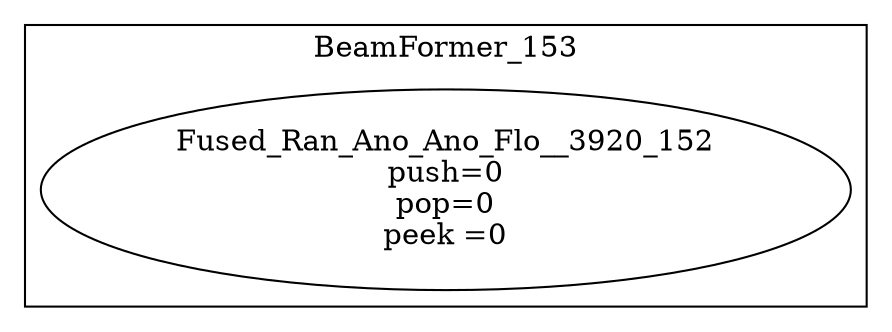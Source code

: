 digraph streamit {
subgraph cluster_node1 {
 label="BeamFormer_153";
node2 [ label="Fused_Ran_Ano_Ano_Flo__3920_152\npush=0\npop=0\npeek =0" ]
}
}
